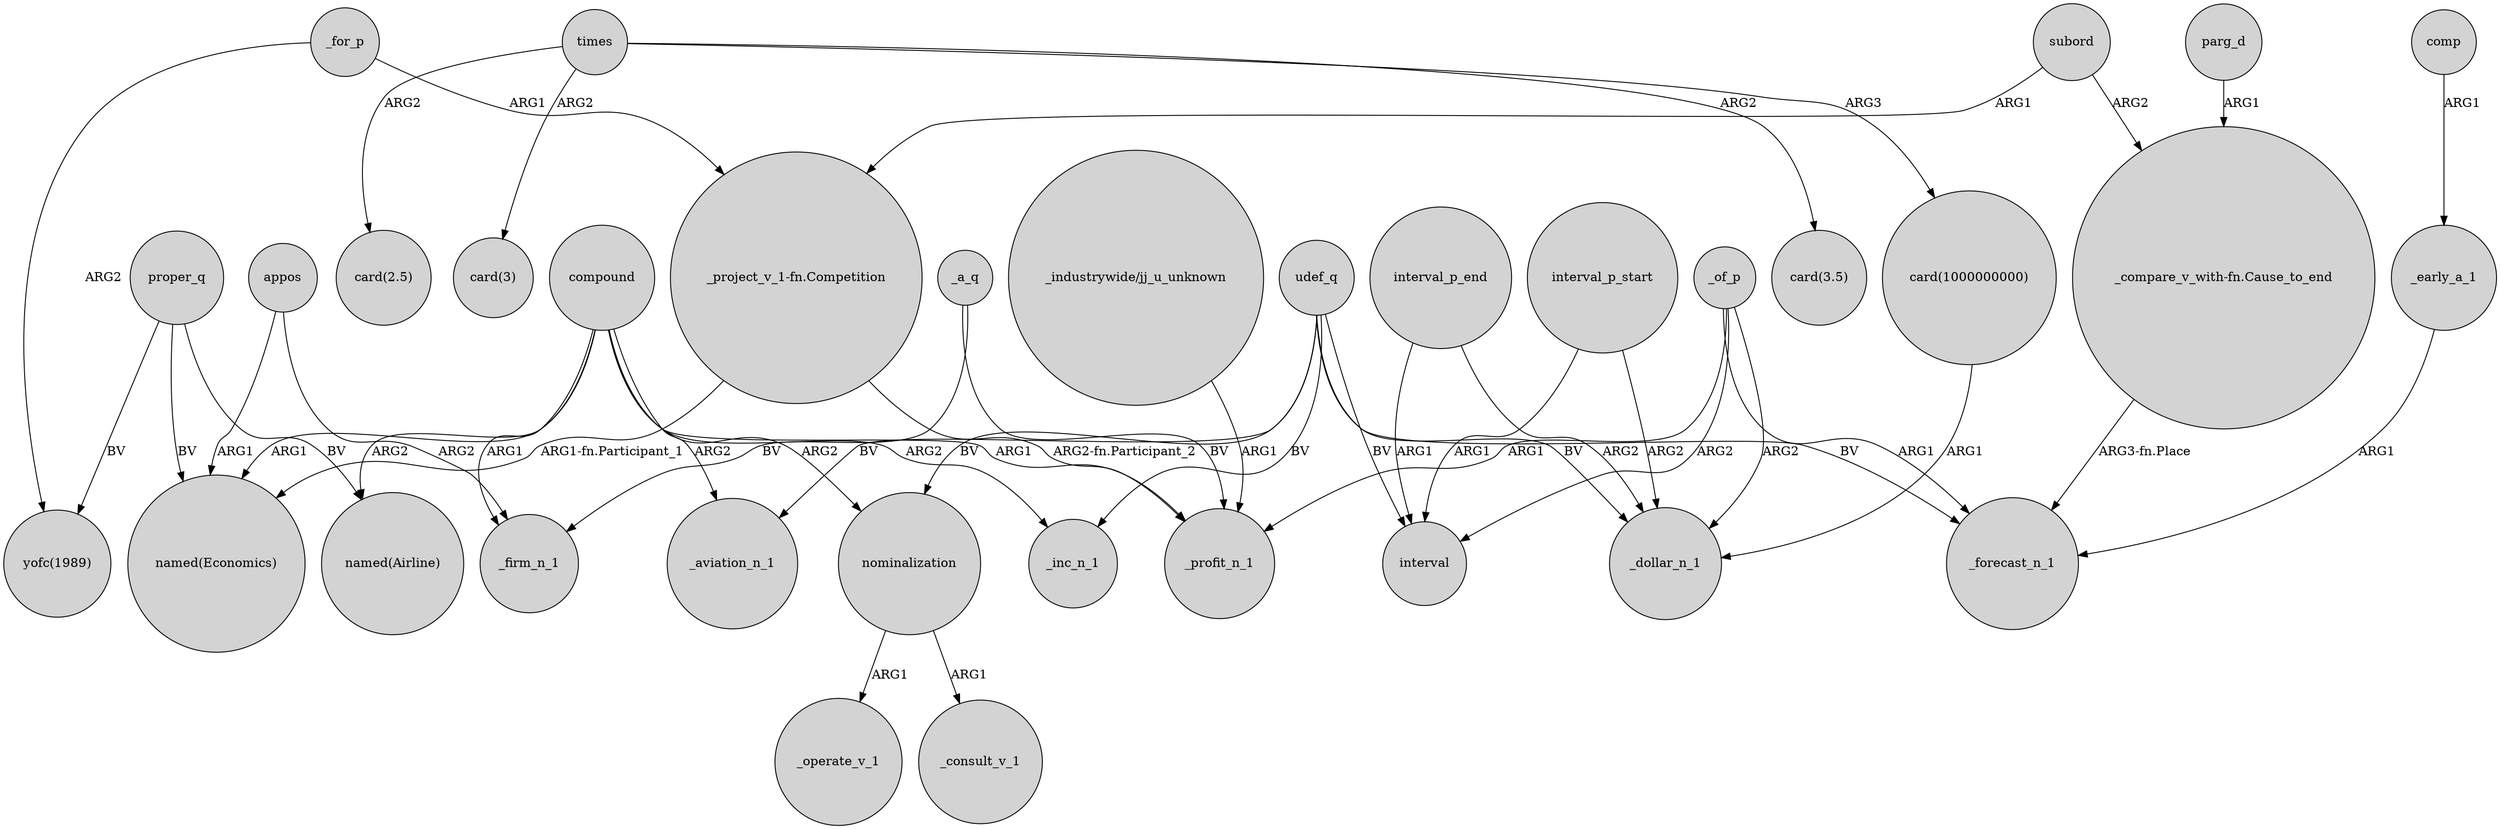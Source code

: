 digraph {
	node [shape=circle style=filled]
	compound -> "named(Economics)" [label=ARG1]
	"card(1000000000)" -> _dollar_n_1 [label=ARG1]
	compound -> _aviation_n_1 [label=ARG2]
	_of_p -> _forecast_n_1 [label=ARG1]
	_for_p -> "_project_v_1-fn.Competition" [label=ARG1]
	compound -> "named(Airline)" [label=ARG2]
	proper_q -> "named(Airline)" [label=BV]
	udef_q -> nominalization [label=BV]
	nominalization -> _operate_v_1 [label=ARG1]
	appos -> _firm_n_1 [label=ARG2]
	udef_q -> _aviation_n_1 [label=BV]
	subord -> "_project_v_1-fn.Competition" [label=ARG1]
	comp -> _early_a_1 [label=ARG1]
	appos -> "named(Economics)" [label=ARG1]
	times -> "card(3)" [label=ARG2]
	parg_d -> "_compare_v_with-fn.Cause_to_end" [label=ARG1]
	"_project_v_1-fn.Competition" -> "named(Economics)" [label="ARG1-fn.Participant_1"]
	udef_q -> interval [label=BV]
	times -> "card(1000000000)" [label=ARG3]
	interval_p_start -> interval [label=ARG1]
	"_project_v_1-fn.Competition" -> _profit_n_1 [label="ARG2-fn.Participant_2"]
	compound -> nominalization [label=ARG2]
	udef_q -> _inc_n_1 [label=BV]
	compound -> _inc_n_1 [label=ARG2]
	nominalization -> _consult_v_1 [label=ARG1]
	_early_a_1 -> _forecast_n_1 [label=ARG1]
	times -> "card(2.5)" [label=ARG2]
	udef_q -> _forecast_n_1 [label=BV]
	_of_p -> _profit_n_1 [label=ARG1]
	_for_p -> "yofc(1989)" [label=ARG2]
	compound -> _profit_n_1 [label=ARG1]
	udef_q -> _dollar_n_1 [label=BV]
	proper_q -> "yofc(1989)" [label=BV]
	interval_p_end -> interval [label=ARG1]
	_a_q -> _firm_n_1 [label=BV]
	interval_p_end -> _dollar_n_1 [label=ARG2]
	subord -> "_compare_v_with-fn.Cause_to_end" [label=ARG2]
	compound -> _firm_n_1 [label=ARG1]
	proper_q -> "named(Economics)" [label=BV]
	_a_q -> _profit_n_1 [label=BV]
	_of_p -> _dollar_n_1 [label=ARG2]
	"_compare_v_with-fn.Cause_to_end" -> _forecast_n_1 [label="ARG3-fn.Place"]
	times -> "card(3.5)" [label=ARG2]
	"_industrywide/jj_u_unknown" -> _profit_n_1 [label=ARG1]
	_of_p -> interval [label=ARG2]
	interval_p_start -> _dollar_n_1 [label=ARG2]
}
